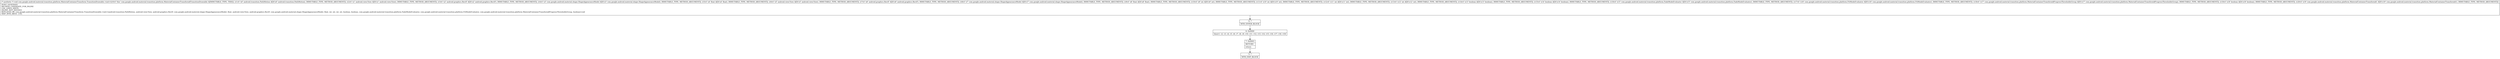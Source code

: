 digraph "CFG forcom.google.android.material.transition.platform.MaterialContainerTransform.TransitionDrawable.\<init\>(Landroid\/transition\/PathMotion;Landroid\/view\/View;Landroid\/graphics\/RectF;Lcom\/google\/android\/material\/shape\/ShapeAppearanceModel;FLandroid\/view\/View;Landroid\/graphics\/RectF;Lcom\/google\/android\/material\/shape\/ShapeAppearanceModel;FIIIIZZLcom\/google\/android\/material\/transition\/platform\/FadeModeEvaluator;Lcom\/google\/android\/material\/transition\/platform\/FitModeEvaluator;Lcom\/google\/android\/material\/transition\/platform\/MaterialContainerTransform$ProgressThresholdsGroup;ZLcom\/google\/android\/material\/transition\/platform\/MaterialContainerTransform$1;)V" {
Node_4 [shape=record,label="{4\:\ ?|MTH_ENTER_BLOCK\l}"];
Node_6 [shape=record,label="{6\:\ 0x0000|this(r1, r2, r3, r4, r5, r6, r7, r8, r9, r10, r11, r12, r13, r14, r15, r16, r17, r18, r19)\l}"];
Node_7 [shape=record,label="{7\:\ 0x0003|RETURN\l|return\l}"];
Node_5 [shape=record,label="{5\:\ ?|MTH_EXIT_BLOCK\l}"];
MethodNode[shape=record,label="{\/* synthetic *\/ void com.google.android.material.transition.platform.MaterialContainerTransform.TransitionDrawable.\<init\>((r0v0 'this' com.google.android.material.transition.platform.MaterialContainerTransform$TransitionDrawable A[IMMUTABLE_TYPE, THIS]), (r1v0 'x0' android.transition.PathMotion A[D('x0' android.transition.PathMotion), IMMUTABLE_TYPE, METHOD_ARGUMENT]), (r2v0 'x1' android.view.View A[D('x1' android.view.View), IMMUTABLE_TYPE, METHOD_ARGUMENT]), (r3v0 'x2' android.graphics.RectF A[D('x2' android.graphics.RectF), IMMUTABLE_TYPE, METHOD_ARGUMENT]), (r4v0 'x3' com.google.android.material.shape.ShapeAppearanceModel A[D('x3' com.google.android.material.shape.ShapeAppearanceModel), IMMUTABLE_TYPE, METHOD_ARGUMENT]), (r5v0 'x4' float A[D('x4' float), IMMUTABLE_TYPE, METHOD_ARGUMENT]), (r6v0 'x5' android.view.View A[D('x5' android.view.View), IMMUTABLE_TYPE, METHOD_ARGUMENT]), (r7v0 'x6' android.graphics.RectF A[D('x6' android.graphics.RectF), IMMUTABLE_TYPE, METHOD_ARGUMENT]), (r8v0 'x7' com.google.android.material.shape.ShapeAppearanceModel A[D('x7' com.google.android.material.shape.ShapeAppearanceModel), IMMUTABLE_TYPE, METHOD_ARGUMENT]), (r9v0 'x8' float A[D('x8' float), IMMUTABLE_TYPE, METHOD_ARGUMENT]), (r10v0 'x9' int A[D('x9' int), IMMUTABLE_TYPE, METHOD_ARGUMENT]), (r11v0 'x10' int A[D('x10' int), IMMUTABLE_TYPE, METHOD_ARGUMENT]), (r12v0 'x11' int A[D('x11' int), IMMUTABLE_TYPE, METHOD_ARGUMENT]), (r13v0 'x12' int A[D('x12' int), IMMUTABLE_TYPE, METHOD_ARGUMENT]), (r14v0 'x13' boolean A[D('x13' boolean), IMMUTABLE_TYPE, METHOD_ARGUMENT]), (r15v0 'x14' boolean A[D('x14' boolean), IMMUTABLE_TYPE, METHOD_ARGUMENT]), (r16v0 'x15' com.google.android.material.transition.platform.FadeModeEvaluator A[D('x15' com.google.android.material.transition.platform.FadeModeEvaluator), IMMUTABLE_TYPE, METHOD_ARGUMENT]), (r17v0 'x16' com.google.android.material.transition.platform.FitModeEvaluator A[D('x16' com.google.android.material.transition.platform.FitModeEvaluator), IMMUTABLE_TYPE, METHOD_ARGUMENT]), (r18v0 'x17' com.google.android.material.transition.platform.MaterialContainerTransform$ProgressThresholdsGroup A[D('x17' com.google.android.material.transition.platform.MaterialContainerTransform$ProgressThresholdsGroup), IMMUTABLE_TYPE, METHOD_ARGUMENT]), (r19v0 'x18' boolean A[D('x18' boolean), IMMUTABLE_TYPE, METHOD_ARGUMENT]), (r20v0 'x19' com.google.android.material.transition.platform.MaterialContainerTransform$1 A[D('x19' com.google.android.material.transition.platform.MaterialContainerTransform$1), IMMUTABLE_TYPE, METHOD_ARGUMENT]))  | DONT_GENERATE\lMETHOD_CANDIDATE_FOR_INLINE\lUSE_LINES_HINTS\lINLINE_NOT_NEEDED\lREPLACED_BY: com.google.android.material.transition.platform.MaterialContainerTransform.TransitionDrawable.\<init\>(android.transition.PathMotion, android.view.View, android.graphics.RectF, com.google.android.material.shape.ShapeAppearanceModel, float, android.view.View, android.graphics.RectF, com.google.android.material.shape.ShapeAppearanceModel, float, int, int, int, int, boolean, boolean, com.google.android.material.transition.platform.FadeModeEvaluator, com.google.android.material.transition.platform.FitModeEvaluator, com.google.android.material.transition.platform.MaterialContainerTransform$ProgressThresholdsGroup, boolean):void\lSKIP_MTH_ARGS: \{19\}\l}"];
MethodNode -> Node_4;Node_4 -> Node_6;
Node_6 -> Node_7;
Node_7 -> Node_5;
}

